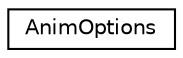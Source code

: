 digraph "Graphical Class Hierarchy"
{
  edge [fontname="Helvetica",fontsize="10",labelfontname="Helvetica",labelfontsize="10"];
  node [fontname="Helvetica",fontsize="10",shape=record];
  rankdir="LR";
  Node1 [label="AnimOptions",height=0.2,width=0.4,color="black", fillcolor="white", style="filled",URL="$structAnimOptions.html"];
}
